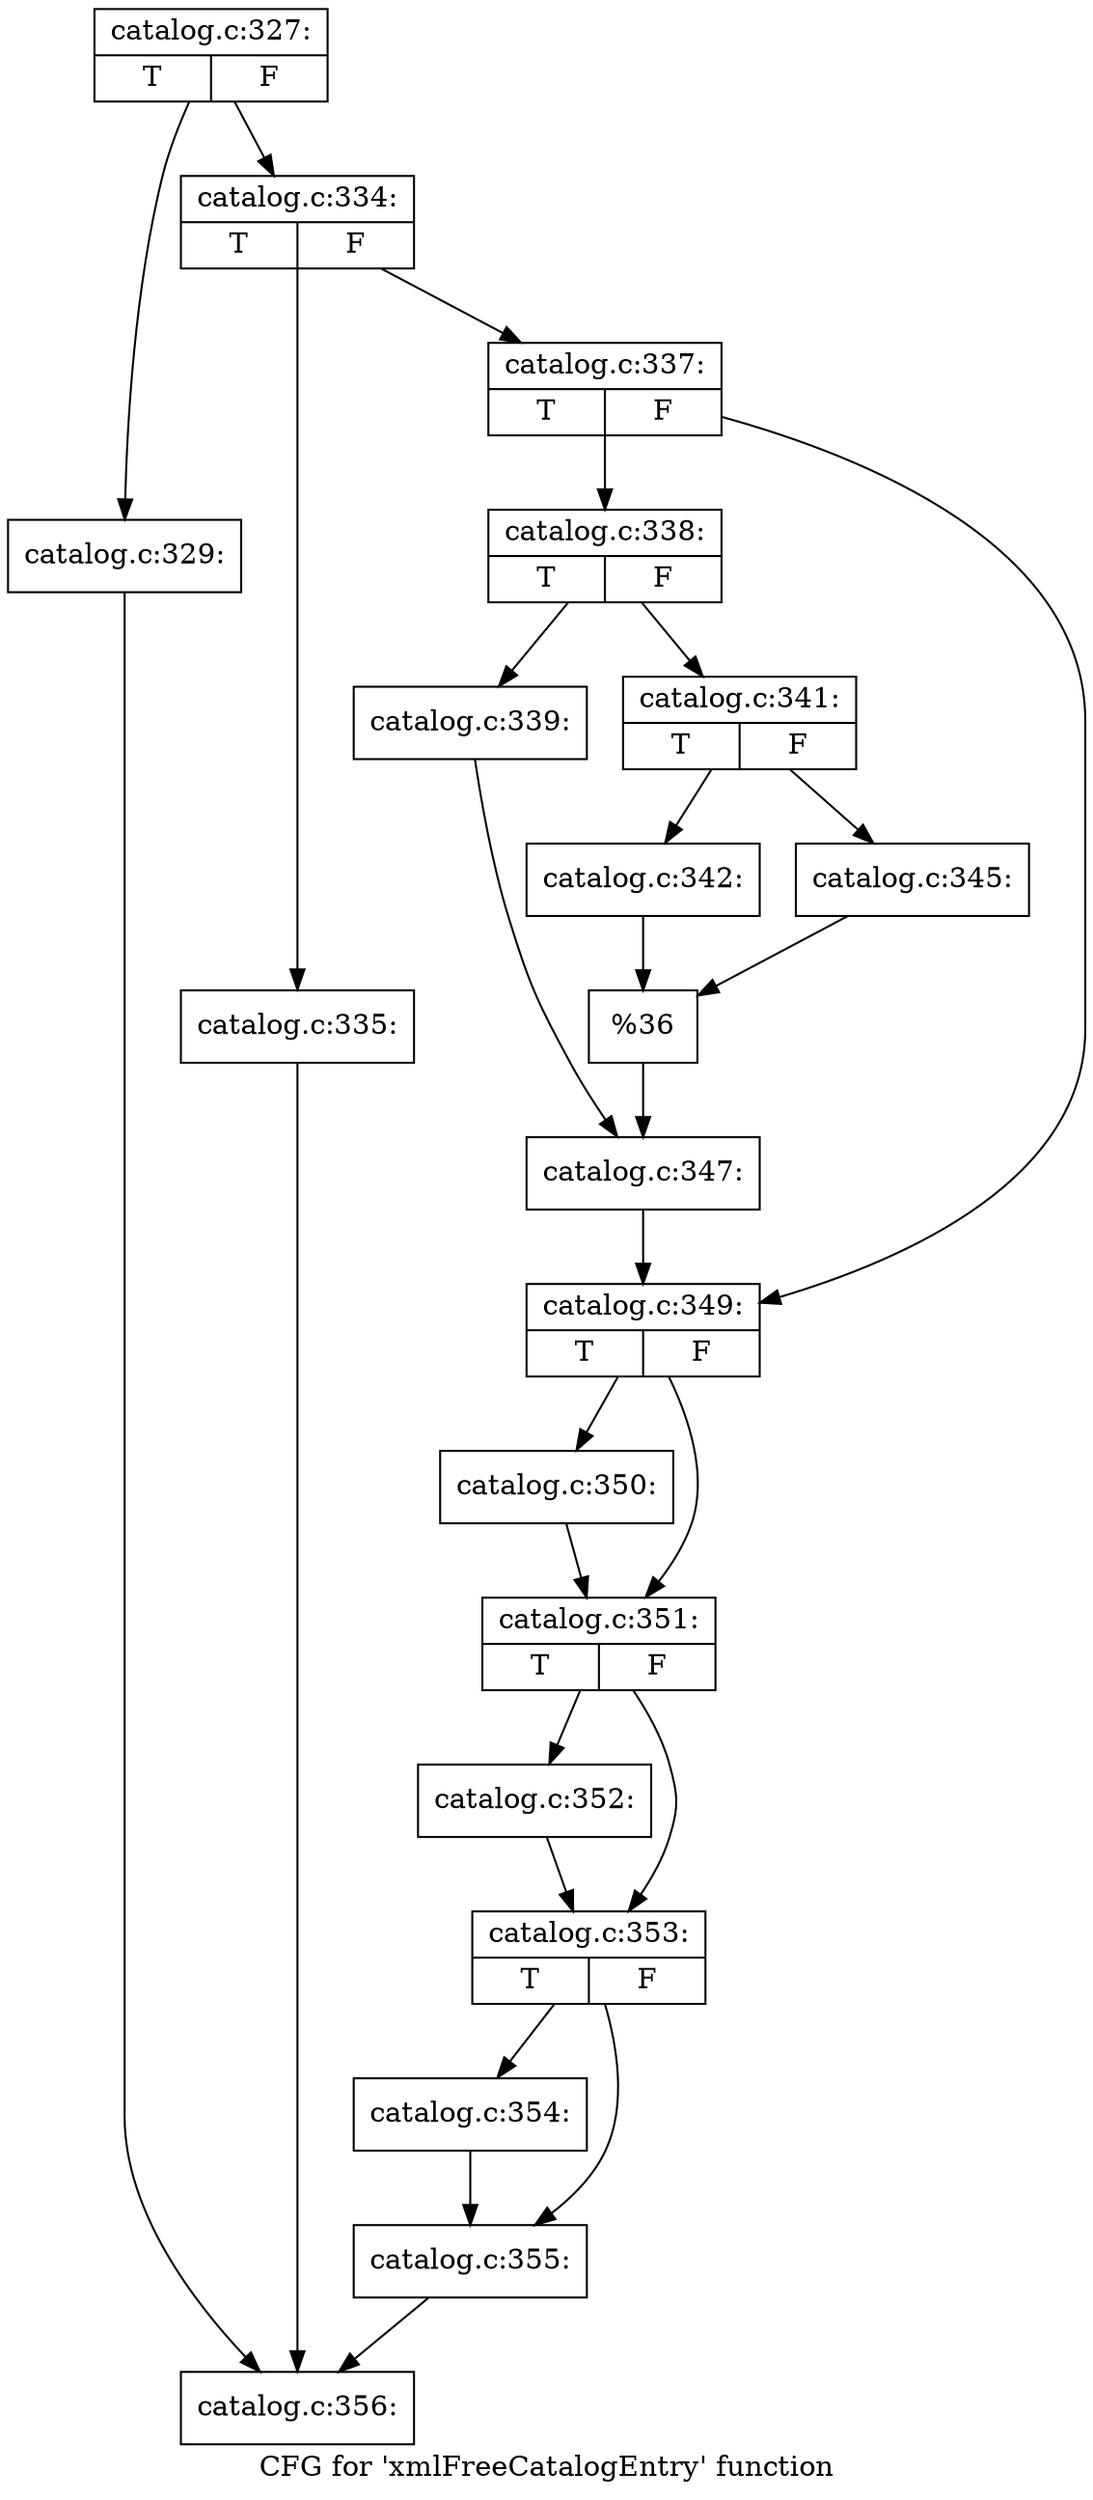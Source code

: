 digraph "CFG for 'xmlFreeCatalogEntry' function" {
	label="CFG for 'xmlFreeCatalogEntry' function";

	Node0x3905640 [shape=record,label="{catalog.c:327:|{<s0>T|<s1>F}}"];
	Node0x3905640 -> Node0x396a2d0;
	Node0x3905640 -> Node0x396a320;
	Node0x396a2d0 [shape=record,label="{catalog.c:329:}"];
	Node0x396a2d0 -> Node0x396a3c0;
	Node0x396a320 [shape=record,label="{catalog.c:334:|{<s0>T|<s1>F}}"];
	Node0x396a320 -> Node0x3905a00;
	Node0x396a320 -> Node0x3905a50;
	Node0x3905a00 [shape=record,label="{catalog.c:335:}"];
	Node0x3905a00 -> Node0x396a3c0;
	Node0x3905a50 [shape=record,label="{catalog.c:337:|{<s0>T|<s1>F}}"];
	Node0x3905a50 -> Node0x396af90;
	Node0x3905a50 -> Node0x396afe0;
	Node0x396af90 [shape=record,label="{catalog.c:338:|{<s0>T|<s1>F}}"];
	Node0x396af90 -> Node0x396b2e0;
	Node0x396af90 -> Node0x396b380;
	Node0x396b2e0 [shape=record,label="{catalog.c:339:}"];
	Node0x396b2e0 -> Node0x396b330;
	Node0x396b380 [shape=record,label="{catalog.c:341:|{<s0>T|<s1>F}}"];
	Node0x396b380 -> Node0x396bed0;
	Node0x396b380 -> Node0x396bf70;
	Node0x396bed0 [shape=record,label="{catalog.c:342:}"];
	Node0x396bed0 -> Node0x396bf20;
	Node0x396bf70 [shape=record,label="{catalog.c:345:}"];
	Node0x396bf70 -> Node0x396bf20;
	Node0x396bf20 [shape=record,label="{%36}"];
	Node0x396bf20 -> Node0x396b330;
	Node0x396b330 [shape=record,label="{catalog.c:347:}"];
	Node0x396b330 -> Node0x396afe0;
	Node0x396afe0 [shape=record,label="{catalog.c:349:|{<s0>T|<s1>F}}"];
	Node0x396afe0 -> Node0x396cf00;
	Node0x396afe0 -> Node0x396cf50;
	Node0x396cf00 [shape=record,label="{catalog.c:350:}"];
	Node0x396cf00 -> Node0x396cf50;
	Node0x396cf50 [shape=record,label="{catalog.c:351:|{<s0>T|<s1>F}}"];
	Node0x396cf50 -> Node0x396d6e0;
	Node0x396cf50 -> Node0x396d730;
	Node0x396d6e0 [shape=record,label="{catalog.c:352:}"];
	Node0x396d6e0 -> Node0x396d730;
	Node0x396d730 [shape=record,label="{catalog.c:353:|{<s0>T|<s1>F}}"];
	Node0x396d730 -> Node0x396dec0;
	Node0x396d730 -> Node0x396df10;
	Node0x396dec0 [shape=record,label="{catalog.c:354:}"];
	Node0x396dec0 -> Node0x396df10;
	Node0x396df10 [shape=record,label="{catalog.c:355:}"];
	Node0x396df10 -> Node0x396a3c0;
	Node0x396a3c0 [shape=record,label="{catalog.c:356:}"];
}
